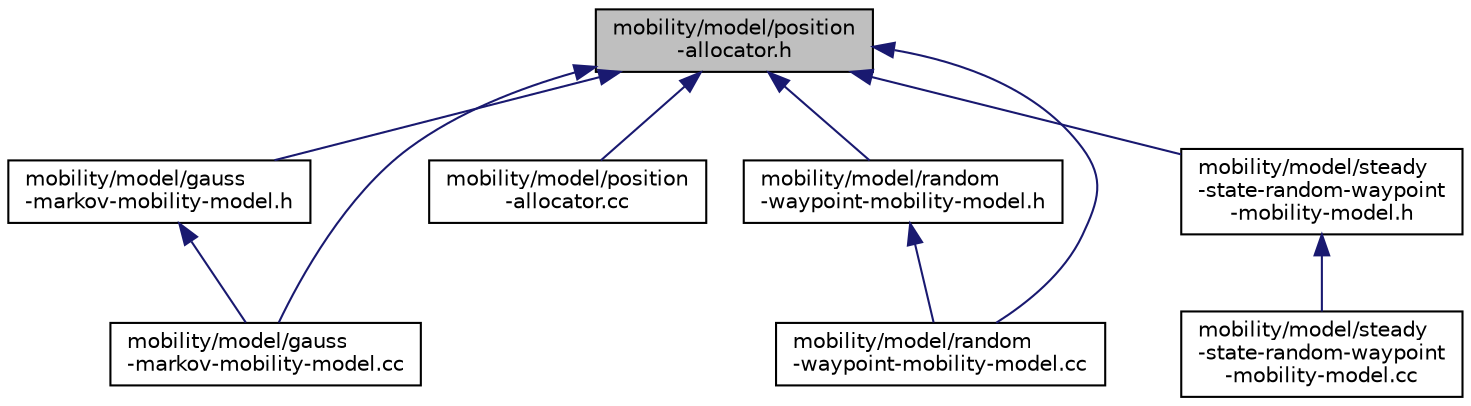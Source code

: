 digraph "mobility/model/position-allocator.h"
{
  edge [fontname="Helvetica",fontsize="10",labelfontname="Helvetica",labelfontsize="10"];
  node [fontname="Helvetica",fontsize="10",shape=record];
  Node1 [label="mobility/model/position\l-allocator.h",height=0.2,width=0.4,color="black", fillcolor="grey75", style="filled", fontcolor="black"];
  Node1 -> Node2 [dir="back",color="midnightblue",fontsize="10",style="solid"];
  Node2 [label="mobility/model/gauss\l-markov-mobility-model.h",height=0.2,width=0.4,color="black", fillcolor="white", style="filled",URL="$d0/d13/gauss-markov-mobility-model_8h.html"];
  Node2 -> Node3 [dir="back",color="midnightblue",fontsize="10",style="solid"];
  Node3 [label="mobility/model/gauss\l-markov-mobility-model.cc",height=0.2,width=0.4,color="black", fillcolor="white", style="filled",URL="$d2/dfb/gauss-markov-mobility-model_8cc.html"];
  Node1 -> Node3 [dir="back",color="midnightblue",fontsize="10",style="solid"];
  Node1 -> Node4 [dir="back",color="midnightblue",fontsize="10",style="solid"];
  Node4 [label="mobility/model/position\l-allocator.cc",height=0.2,width=0.4,color="black", fillcolor="white", style="filled",URL="$d6/d0c/position-allocator_8cc.html"];
  Node1 -> Node5 [dir="back",color="midnightblue",fontsize="10",style="solid"];
  Node5 [label="mobility/model/random\l-waypoint-mobility-model.h",height=0.2,width=0.4,color="black", fillcolor="white", style="filled",URL="$d9/d68/random-waypoint-mobility-model_8h.html"];
  Node5 -> Node6 [dir="back",color="midnightblue",fontsize="10",style="solid"];
  Node6 [label="mobility/model/random\l-waypoint-mobility-model.cc",height=0.2,width=0.4,color="black", fillcolor="white", style="filled",URL="$dc/db2/random-waypoint-mobility-model_8cc.html"];
  Node1 -> Node6 [dir="back",color="midnightblue",fontsize="10",style="solid"];
  Node1 -> Node7 [dir="back",color="midnightblue",fontsize="10",style="solid"];
  Node7 [label="mobility/model/steady\l-state-random-waypoint\l-mobility-model.h",height=0.2,width=0.4,color="black", fillcolor="white", style="filled",URL="$d9/d57/steady-state-random-waypoint-mobility-model_8h.html"];
  Node7 -> Node8 [dir="back",color="midnightblue",fontsize="10",style="solid"];
  Node8 [label="mobility/model/steady\l-state-random-waypoint\l-mobility-model.cc",height=0.2,width=0.4,color="black", fillcolor="white", style="filled",URL="$d8/d7e/steady-state-random-waypoint-mobility-model_8cc.html"];
}
